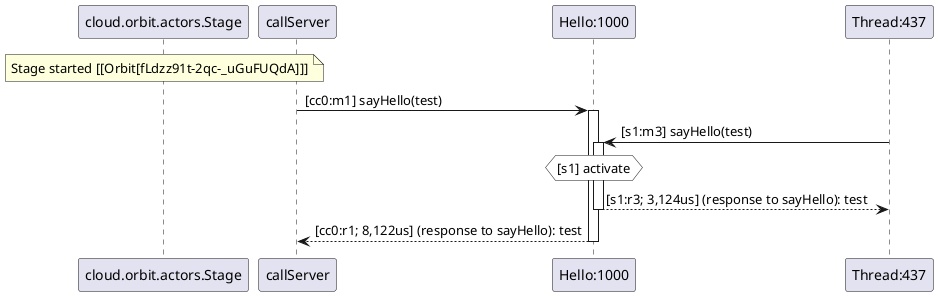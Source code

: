 @startuml
note over "cloud.orbit.actors.Stage": Stage started [[Orbit[fLdzz91t-2qc-_uGuFUQdA]]]
"callServer" -> "Hello:1000" : [cc0:m1] sayHello(test)
activate "Hello:1000"
"Thread:437" -> "Hello:1000" : [s1:m3] sayHello(test)
activate "Hello:1000"
hnote over "Hello:1000" #white : [s1] activate
"Hello:1000" --> "Thread:437" : [s1:r3; 3,124us] (response to sayHello): test
deactivate "Hello:1000"
"Hello:1000" --> "callServer" : [cc0:r1; 8,122us] (response to sayHello): test
deactivate "Hello:1000"
@enduml
